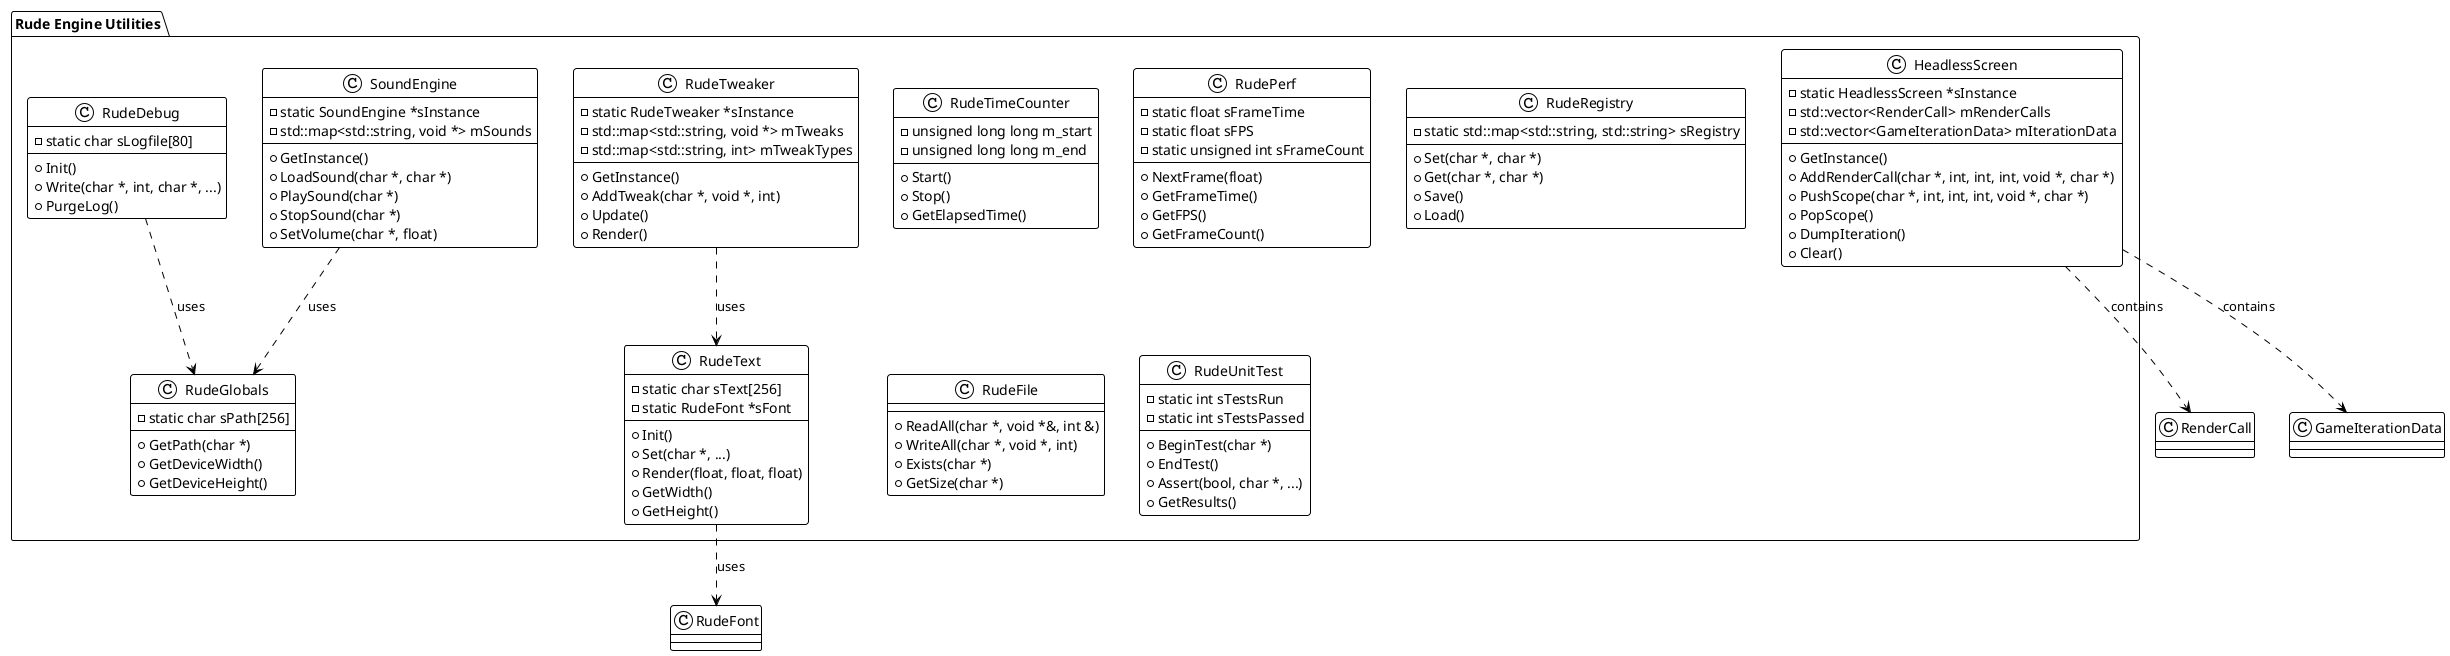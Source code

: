 @startuml Rude Engine Utility Classes
!theme plain

package "Rude Engine Utilities" {
  class RudeDebug {
    -static char sLogfile[80]
    +Init()
    +Write(char *, int, char *, ...)
    +PurgeLog()
  }

  class RudeTweaker {
    -static RudeTweaker *sInstance
    -std::map<std::string, void *> mTweaks
    -std::map<std::string, int> mTweakTypes
    +GetInstance()
    +AddTweak(char *, void *, int)
    +Update()
    +Render()
  }

  class RudeText {
    -static char sText[256]
    -static RudeFont *sFont
    +Init()
    +Set(char *, ...)
    +Render(float, float, float)
    +GetWidth()
    +GetHeight()
  }

  class RudeTimeCounter {
    -unsigned long long m_start
    -unsigned long long m_end
    +Start()
    +Stop()
    +GetElapsedTime()
  }

  class RudePerf {
    -static float sFrameTime
    -static float sFPS
    -static unsigned int sFrameCount
    +NextFrame(float)
    +GetFrameTime()
    +GetFPS()
    +GetFrameCount()
  }

  class RudeGlobals {
    -static char sPath[256]
    +GetPath(char *)
    +GetDeviceWidth()
    +GetDeviceHeight()
  }

  class RudeRegistry {
    -static std::map<std::string, std::string> sRegistry
    +Set(char *, char *)
    +Get(char *, char *)
    +Save()
    +Load()
  }

  class RudeFile {
    +ReadAll(char *, void *&, int &)
    +WriteAll(char *, void *, int)
    +Exists(char *)
    +GetSize(char *)
  }

  class RudeUnitTest {
    -static int sTestsRun
    -static int sTestsPassed
    +BeginTest(char *)
    +EndTest()
    +Assert(bool, char *, ...)
    +GetResults()
  }

  class HeadlessScreen {
    -static HeadlessScreen *sInstance
    -std::vector<RenderCall> mRenderCalls
    -std::vector<GameIterationData> mIterationData
    +GetInstance()
    +AddRenderCall(char *, int, int, int, void *, char *)
    +PushScope(char *, int, int, int, void *, char *)
    +PopScope()
    +DumpIteration()
    +Clear()
  }

  class SoundEngine {
    -static SoundEngine *sInstance
    -std::map<std::string, void *> mSounds
    +GetInstance()
    +LoadSound(char *, char *)
    +PlaySound(char *)
    +StopSound(char *)
    +SetVolume(char *, float)
  }
}

' Dependencies
RudeText ..> RudeFont : uses
RudeTweaker ..> RudeText : uses
RudeDebug ..> RudeGlobals : uses
SoundEngine ..> RudeGlobals : uses
HeadlessScreen ..> RenderCall : contains
HeadlessScreen ..> GameIterationData : contains
@enduml